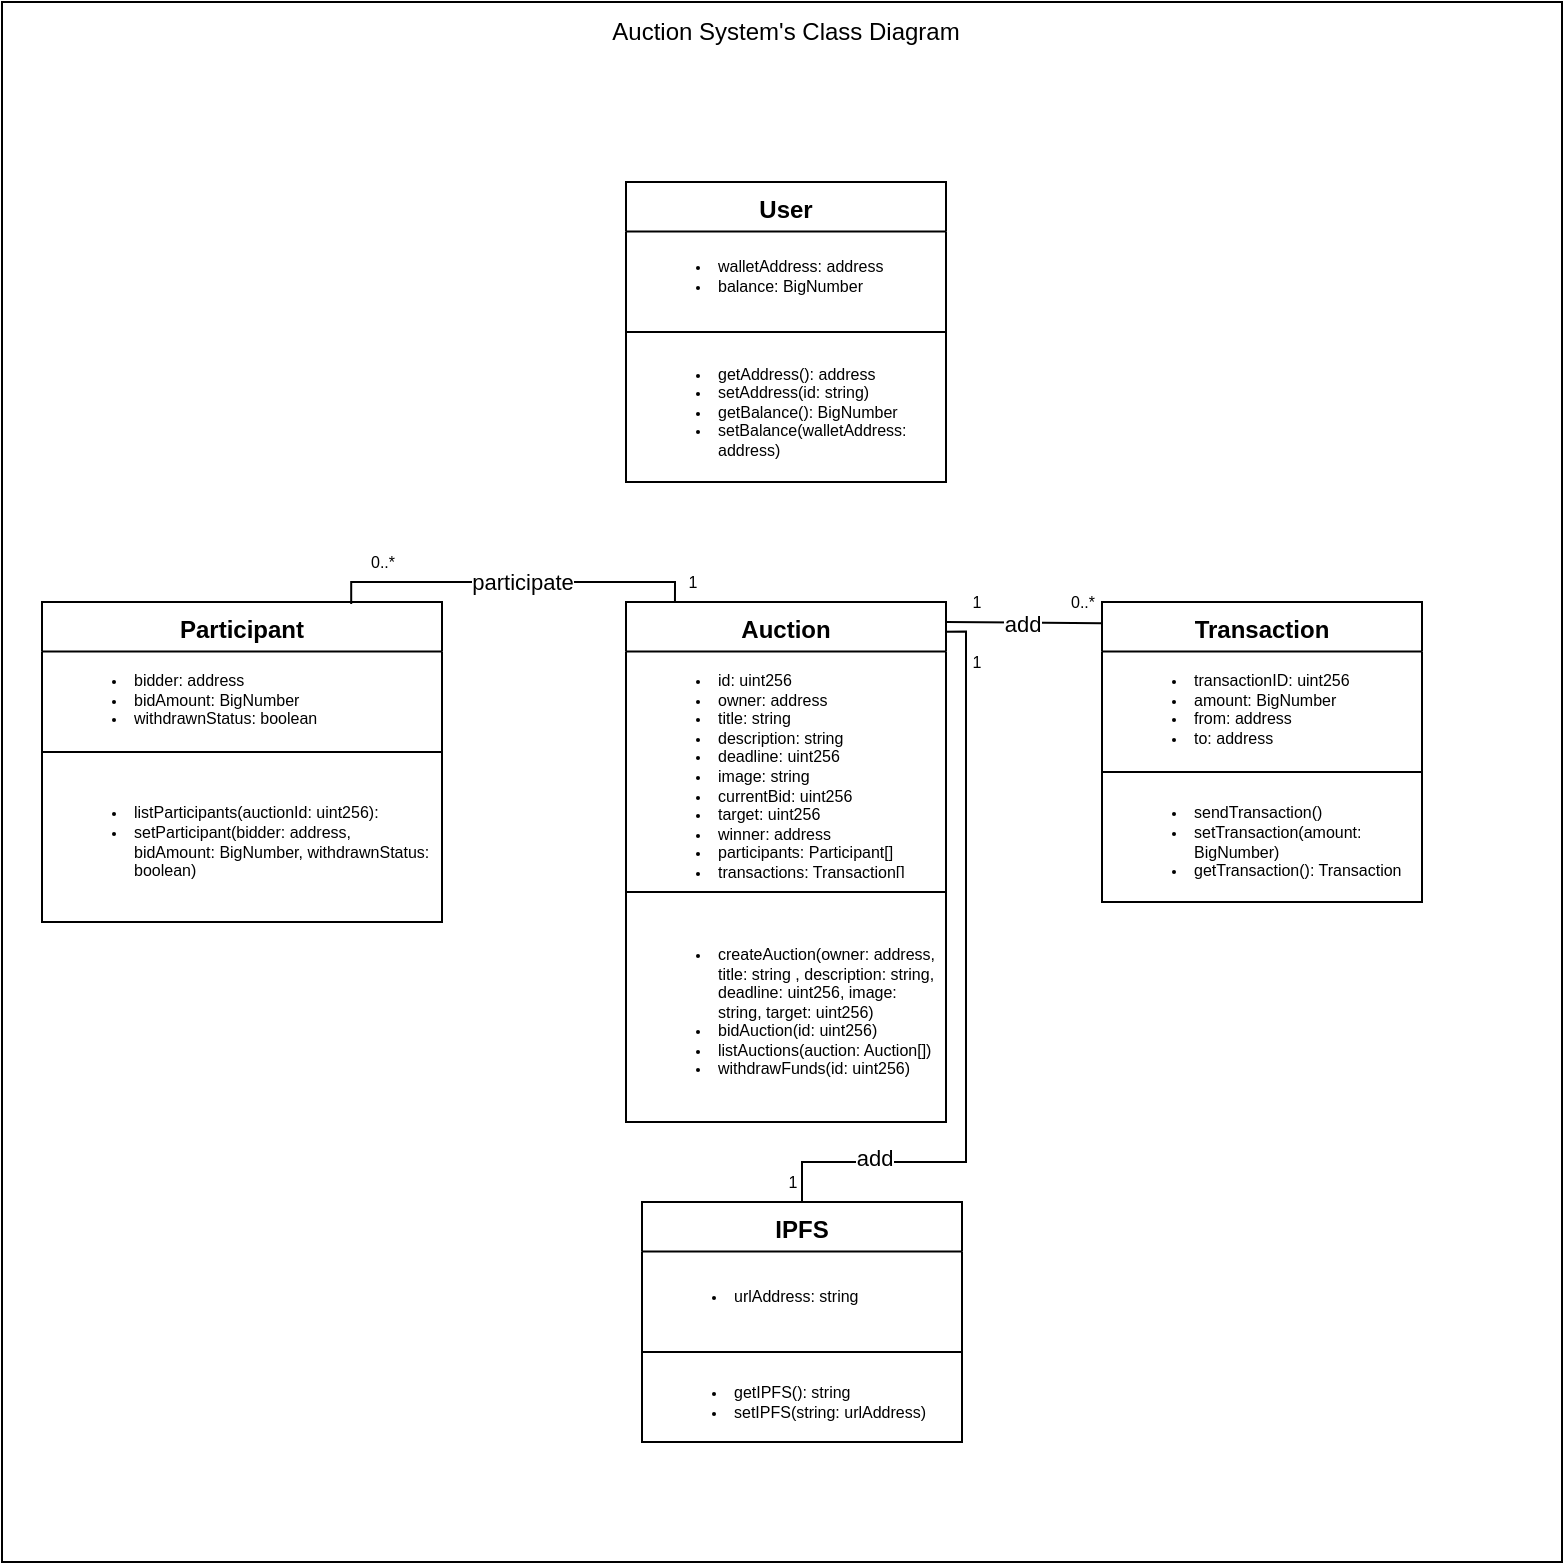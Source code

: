 <mxfile version="21.6.8" type="device">
  <diagram name="Page-1" id="21MIZ4kNVel5ca-O0jeG">
    <mxGraphModel dx="1400" dy="1821" grid="1" gridSize="10" guides="1" tooltips="1" connect="1" arrows="1" fold="1" page="1" pageScale="1" pageWidth="850" pageHeight="1100" math="0" shadow="0">
      <root>
        <mxCell id="0" />
        <mxCell id="1" parent="0" />
        <mxCell id="5_PH_a5DwGtGS8C0S6vh-59" value="" style="whiteSpace=wrap;html=1;aspect=fixed;" vertex="1" parent="1">
          <mxGeometry x="10" y="-400" width="780" height="780" as="geometry" />
        </mxCell>
        <object label="Auction" Title="" Owner="" id="2">
          <mxCell style="swimlane;fontStyle=1;align=center;verticalAlign=top;childLayout=stackLayout;horizontal=1;startSize=24.7;horizontalStack=0;resizeParent=1;resizeParentMax=0;resizeLast=0;collapsible=0;marginBottom=0;whiteSpace=wrap;" parent="1" vertex="1">
            <mxGeometry x="322" y="-100" width="160" height="260.0" as="geometry" />
          </mxCell>
        </object>
        <mxCell id="5_PH_a5DwGtGS8C0S6vh-19" value="&lt;ul&gt;&lt;li&gt;id: uint256&lt;/li&gt;&lt;li&gt;owner: address&lt;/li&gt;&lt;li&gt;title: string&lt;/li&gt;&lt;li&gt;description: string&lt;/li&gt;&lt;li&gt;deadline: uint256&lt;/li&gt;&lt;li&gt;image: string&lt;/li&gt;&lt;li&gt;currentBid: uint256&lt;/li&gt;&lt;li&gt;target: uint256&lt;/li&gt;&lt;li&gt;winner: address&lt;/li&gt;&lt;li&gt;participants: Participant[]&lt;/li&gt;&lt;li&gt;transactions: Transaction[]&lt;/li&gt;&lt;/ul&gt;" style="text;strokeColor=none;fillColor=none;align=left;verticalAlign=middle;spacingLeft=4;spacingRight=4;overflow=hidden;points=[[0,0.5],[1,0.5]];portConstraint=eastwest;rotatable=0;whiteSpace=wrap;html=1;fontSize=8;" vertex="1" parent="2">
          <mxGeometry y="24.7" width="160" height="115.3" as="geometry" />
        </mxCell>
        <mxCell id="3" style="line;strokeWidth=1;fillColor=none;align=left;verticalAlign=middle;spacingTop=-1;spacingLeft=3;spacingRight=3;rotatable=0;labelPosition=right;points=[];portConstraint=eastwest;strokeColor=inherit;whiteSpace=wrap;" parent="2" vertex="1">
          <mxGeometry y="140.0" width="160" height="10" as="geometry" />
        </mxCell>
        <mxCell id="5_PH_a5DwGtGS8C0S6vh-21" value="&lt;ul style=&quot;font-size: 8px;&quot;&gt;&lt;li&gt;&lt;font style=&quot;font-size: 8px;&quot;&gt;createAuction(owner: address, title: string , description: string, deadline: uint256, image: string, target: uint256)&lt;/font&gt;&lt;/li&gt;&lt;li&gt;&lt;font style=&quot;font-size: 8px;&quot;&gt;bidAuction(id: uint256)&lt;/font&gt;&lt;/li&gt;&lt;li&gt;&lt;font style=&quot;font-size: 8px;&quot;&gt;listAuctions(auction: Auction[])&lt;/font&gt;&lt;/li&gt;&lt;li&gt;&lt;font style=&quot;font-size: 8px;&quot;&gt;withdrawFunds(id: uint256)&lt;/font&gt;&lt;/li&gt;&lt;/ul&gt;" style="text;strokeColor=none;fillColor=none;align=left;verticalAlign=middle;spacingLeft=4;spacingRight=4;overflow=hidden;points=[[0,0.5],[1,0.5]];portConstraint=eastwest;rotatable=0;whiteSpace=wrap;html=1;" vertex="1" parent="2">
          <mxGeometry y="150.0" width="160" height="110" as="geometry" />
        </mxCell>
        <object label="Participant" Title="" Owner="" id="5_PH_a5DwGtGS8C0S6vh-24">
          <mxCell style="swimlane;fontStyle=1;align=center;verticalAlign=top;childLayout=stackLayout;horizontal=1;startSize=24.7;horizontalStack=0;resizeParent=1;resizeParentMax=0;resizeLast=0;collapsible=0;marginBottom=0;whiteSpace=wrap;" vertex="1" parent="1">
            <mxGeometry x="30" y="-100" width="200" height="160.0" as="geometry" />
          </mxCell>
        </object>
        <mxCell id="5_PH_a5DwGtGS8C0S6vh-25" value="&lt;ul&gt;&lt;li style=&quot;border-color: var(--border-color);&quot;&gt;&lt;font style=&quot;border-color: var(--border-color);&quot;&gt;bidder: address&lt;/font&gt;&lt;/li&gt;&lt;li style=&quot;border-color: var(--border-color);&quot;&gt;&lt;font style=&quot;border-color: var(--border-color);&quot;&gt;bidAmount: BigNumber&lt;/font&gt;&lt;/li&gt;&lt;li style=&quot;border-color: var(--border-color);&quot;&gt;&lt;font style=&quot;border-color: var(--border-color);&quot;&gt;withdrawnStatus: boolean&lt;/font&gt;&lt;/li&gt;&lt;/ul&gt;" style="text;strokeColor=none;fillColor=none;align=left;verticalAlign=middle;spacingLeft=4;spacingRight=4;overflow=hidden;points=[[0,0.5],[1,0.5]];portConstraint=eastwest;rotatable=0;whiteSpace=wrap;html=1;fontSize=8;" vertex="1" parent="5_PH_a5DwGtGS8C0S6vh-24">
          <mxGeometry y="24.7" width="200" height="45.3" as="geometry" />
        </mxCell>
        <mxCell id="5_PH_a5DwGtGS8C0S6vh-26" style="line;strokeWidth=1;fillColor=none;align=left;verticalAlign=middle;spacingTop=-1;spacingLeft=3;spacingRight=3;rotatable=0;labelPosition=right;points=[];portConstraint=eastwest;strokeColor=inherit;whiteSpace=wrap;" vertex="1" parent="5_PH_a5DwGtGS8C0S6vh-24">
          <mxGeometry y="70.0" width="200" height="10" as="geometry" />
        </mxCell>
        <mxCell id="5_PH_a5DwGtGS8C0S6vh-27" value="&lt;ul style=&quot;font-size: 8px;&quot;&gt;&lt;li&gt;listParticipants(auctionId: uint256):&amp;nbsp;&lt;/li&gt;&lt;li&gt;setParticipant(bidder: address, bidAmount: BigNumber, withdrawnStatus: boolean)&lt;/li&gt;&lt;/ul&gt;" style="text;strokeColor=none;fillColor=none;align=left;verticalAlign=middle;spacingLeft=4;spacingRight=4;overflow=hidden;points=[[0,0.5],[1,0.5]];portConstraint=eastwest;rotatable=0;whiteSpace=wrap;html=1;" vertex="1" parent="5_PH_a5DwGtGS8C0S6vh-24">
          <mxGeometry y="80.0" width="200" height="80" as="geometry" />
        </mxCell>
        <object label="User" Title="" Owner="" id="5_PH_a5DwGtGS8C0S6vh-28">
          <mxCell style="swimlane;fontStyle=1;align=center;verticalAlign=top;childLayout=stackLayout;horizontal=1;startSize=24.7;horizontalStack=0;resizeParent=1;resizeParentMax=0;resizeLast=0;collapsible=0;marginBottom=0;whiteSpace=wrap;" vertex="1" parent="1">
            <mxGeometry x="322" y="-310" width="160" height="150.0" as="geometry" />
          </mxCell>
        </object>
        <mxCell id="5_PH_a5DwGtGS8C0S6vh-29" value="&lt;ul&gt;&lt;li&gt;walletAddress: address&lt;/li&gt;&lt;li&gt;balance: BigNumber&lt;/li&gt;&lt;/ul&gt;" style="text;strokeColor=none;fillColor=none;align=left;verticalAlign=middle;spacingLeft=4;spacingRight=4;overflow=hidden;points=[[0,0.5],[1,0.5]];portConstraint=eastwest;rotatable=0;whiteSpace=wrap;html=1;fontSize=8;" vertex="1" parent="5_PH_a5DwGtGS8C0S6vh-28">
          <mxGeometry y="24.7" width="160" height="45.3" as="geometry" />
        </mxCell>
        <mxCell id="5_PH_a5DwGtGS8C0S6vh-30" style="line;strokeWidth=1;fillColor=none;align=left;verticalAlign=middle;spacingTop=-1;spacingLeft=3;spacingRight=3;rotatable=0;labelPosition=right;points=[];portConstraint=eastwest;strokeColor=inherit;whiteSpace=wrap;" vertex="1" parent="5_PH_a5DwGtGS8C0S6vh-28">
          <mxGeometry y="70.0" width="160" height="10" as="geometry" />
        </mxCell>
        <mxCell id="5_PH_a5DwGtGS8C0S6vh-31" value="&lt;ul style=&quot;font-size: 8px;&quot;&gt;&lt;li&gt;getAddress(): address&lt;/li&gt;&lt;li&gt;setAddress(id: string)&lt;/li&gt;&lt;li&gt;getBalance(): BigNumber&lt;/li&gt;&lt;li&gt;setBalance(walletAddress: address)&lt;/li&gt;&lt;/ul&gt;" style="text;strokeColor=none;fillColor=none;align=left;verticalAlign=middle;spacingLeft=4;spacingRight=4;overflow=hidden;points=[[0,0.5],[1,0.5]];portConstraint=eastwest;rotatable=0;whiteSpace=wrap;html=1;" vertex="1" parent="5_PH_a5DwGtGS8C0S6vh-28">
          <mxGeometry y="80.0" width="160" height="70" as="geometry" />
        </mxCell>
        <object label="IPFS" Title="" Owner="" id="5_PH_a5DwGtGS8C0S6vh-32">
          <mxCell style="swimlane;fontStyle=1;align=center;verticalAlign=top;childLayout=stackLayout;horizontal=1;startSize=24.7;horizontalStack=0;resizeParent=1;resizeParentMax=0;resizeLast=0;collapsible=0;marginBottom=0;whiteSpace=wrap;" vertex="1" parent="1">
            <mxGeometry x="330" y="200" width="160" height="120.0" as="geometry" />
          </mxCell>
        </object>
        <mxCell id="5_PH_a5DwGtGS8C0S6vh-33" value="&lt;ul&gt;&lt;li&gt;urlAddress: string&lt;/li&gt;&lt;/ul&gt;" style="text;strokeColor=none;fillColor=none;align=left;verticalAlign=middle;spacingLeft=4;spacingRight=4;overflow=hidden;points=[[0,0.5],[1,0.5]];portConstraint=eastwest;rotatable=0;whiteSpace=wrap;html=1;fontSize=8;" vertex="1" parent="5_PH_a5DwGtGS8C0S6vh-32">
          <mxGeometry y="24.7" width="160" height="45.3" as="geometry" />
        </mxCell>
        <mxCell id="5_PH_a5DwGtGS8C0S6vh-34" style="line;strokeWidth=1;fillColor=none;align=left;verticalAlign=middle;spacingTop=-1;spacingLeft=3;spacingRight=3;rotatable=0;labelPosition=right;points=[];portConstraint=eastwest;strokeColor=inherit;whiteSpace=wrap;" vertex="1" parent="5_PH_a5DwGtGS8C0S6vh-32">
          <mxGeometry y="70.0" width="160" height="10" as="geometry" />
        </mxCell>
        <mxCell id="5_PH_a5DwGtGS8C0S6vh-35" value="&lt;ul style=&quot;font-size: 8px;&quot;&gt;&lt;li&gt;getIPFS(): string&lt;/li&gt;&lt;li&gt;setIPFS(string: urlAddress)&lt;/li&gt;&lt;/ul&gt;" style="text;strokeColor=none;fillColor=none;align=left;verticalAlign=middle;spacingLeft=4;spacingRight=4;overflow=hidden;points=[[0,0.5],[1,0.5]];portConstraint=eastwest;rotatable=0;whiteSpace=wrap;html=1;" vertex="1" parent="5_PH_a5DwGtGS8C0S6vh-32">
          <mxGeometry y="80.0" width="160" height="40" as="geometry" />
        </mxCell>
        <object label="Transaction" Title="" Owner="" id="5_PH_a5DwGtGS8C0S6vh-36">
          <mxCell style="swimlane;fontStyle=1;align=center;verticalAlign=top;childLayout=stackLayout;horizontal=1;startSize=24.7;horizontalStack=0;resizeParent=1;resizeParentMax=0;resizeLast=0;collapsible=0;marginBottom=0;whiteSpace=wrap;" vertex="1" parent="1">
            <mxGeometry x="560" y="-100" width="160" height="150.0" as="geometry" />
          </mxCell>
        </object>
        <mxCell id="5_PH_a5DwGtGS8C0S6vh-37" value="&lt;ul&gt;&lt;li&gt;transactionID: uint256&lt;/li&gt;&lt;li&gt;amount: BigNumber&lt;/li&gt;&lt;li&gt;from: address&lt;/li&gt;&lt;li&gt;to: address&lt;/li&gt;&lt;/ul&gt;" style="text;strokeColor=none;fillColor=none;align=left;verticalAlign=middle;spacingLeft=4;spacingRight=4;overflow=hidden;points=[[0,0.5],[1,0.5]];portConstraint=eastwest;rotatable=0;whiteSpace=wrap;html=1;fontSize=8;" vertex="1" parent="5_PH_a5DwGtGS8C0S6vh-36">
          <mxGeometry y="24.7" width="160" height="55.3" as="geometry" />
        </mxCell>
        <mxCell id="5_PH_a5DwGtGS8C0S6vh-38" style="line;strokeWidth=1;fillColor=none;align=left;verticalAlign=middle;spacingTop=-1;spacingLeft=3;spacingRight=3;rotatable=0;labelPosition=right;points=[];portConstraint=eastwest;strokeColor=inherit;whiteSpace=wrap;" vertex="1" parent="5_PH_a5DwGtGS8C0S6vh-36">
          <mxGeometry y="80.0" width="160" height="10" as="geometry" />
        </mxCell>
        <mxCell id="5_PH_a5DwGtGS8C0S6vh-39" value="&lt;ul style=&quot;font-size: 8px;&quot;&gt;&lt;li&gt;sendTransaction()&lt;/li&gt;&lt;li&gt;setTransaction(amount: BigNumber)&lt;/li&gt;&lt;li&gt;getTransaction(): Transaction&lt;/li&gt;&lt;/ul&gt;" style="text;strokeColor=none;fillColor=none;align=left;verticalAlign=middle;spacingLeft=4;spacingRight=4;overflow=hidden;points=[[0,0.5],[1,0.5]];portConstraint=eastwest;rotatable=0;whiteSpace=wrap;html=1;" vertex="1" parent="5_PH_a5DwGtGS8C0S6vh-36">
          <mxGeometry y="90.0" width="160" height="60" as="geometry" />
        </mxCell>
        <mxCell id="5_PH_a5DwGtGS8C0S6vh-42" value="" style="endArrow=none;html=1;rounded=0;entryX=0.153;entryY=-0.001;entryDx=0;entryDy=0;entryPerimeter=0;exitX=0.773;exitY=0.006;exitDx=0;exitDy=0;exitPerimeter=0;edgeStyle=orthogonalEdgeStyle;" edge="1" parent="1" source="5_PH_a5DwGtGS8C0S6vh-24" target="2">
          <mxGeometry width="50" height="50" relative="1" as="geometry">
            <mxPoint x="330" y="30" as="sourcePoint" />
            <mxPoint x="380" y="-20" as="targetPoint" />
          </mxGeometry>
        </mxCell>
        <mxCell id="5_PH_a5DwGtGS8C0S6vh-56" value="participate" style="edgeLabel;html=1;align=center;verticalAlign=middle;resizable=0;points=[];" vertex="1" connectable="0" parent="5_PH_a5DwGtGS8C0S6vh-42">
          <mxGeometry x="-0.137" y="-1" relative="1" as="geometry">
            <mxPoint x="17" y="-1" as="offset" />
          </mxGeometry>
        </mxCell>
        <mxCell id="5_PH_a5DwGtGS8C0S6vh-44" value="0..*" style="text;html=1;align=center;verticalAlign=middle;resizable=0;points=[];autosize=1;strokeColor=none;fillColor=none;fontSize=8;" vertex="1" parent="1">
          <mxGeometry x="180" y="-130" width="40" height="20" as="geometry" />
        </mxCell>
        <mxCell id="5_PH_a5DwGtGS8C0S6vh-45" value="1" style="text;html=1;align=center;verticalAlign=middle;resizable=0;points=[];autosize=1;strokeColor=none;fillColor=none;fontSize=8;" vertex="1" parent="1">
          <mxGeometry x="340" y="-120" width="30" height="20" as="geometry" />
        </mxCell>
        <mxCell id="5_PH_a5DwGtGS8C0S6vh-46" value="" style="endArrow=none;html=1;rounded=0;edgeStyle=orthogonalEdgeStyle;entryX=0.998;entryY=0.057;entryDx=0;entryDy=0;entryPerimeter=0;" edge="1" parent="1" source="5_PH_a5DwGtGS8C0S6vh-32" target="2">
          <mxGeometry width="50" height="50" relative="1" as="geometry">
            <mxPoint x="310" y="110" as="sourcePoint" />
            <mxPoint x="360" y="60" as="targetPoint" />
          </mxGeometry>
        </mxCell>
        <mxCell id="5_PH_a5DwGtGS8C0S6vh-57" value="add" style="edgeLabel;html=1;align=center;verticalAlign=middle;resizable=0;points=[];" vertex="1" connectable="0" parent="5_PH_a5DwGtGS8C0S6vh-46">
          <mxGeometry x="-0.707" y="2" relative="1" as="geometry">
            <mxPoint as="offset" />
          </mxGeometry>
        </mxCell>
        <mxCell id="5_PH_a5DwGtGS8C0S6vh-47" value="1" style="text;html=1;align=center;verticalAlign=middle;resizable=0;points=[];autosize=1;strokeColor=none;fillColor=none;fontSize=8;" vertex="1" parent="1">
          <mxGeometry x="482" y="-80" width="30" height="20" as="geometry" />
        </mxCell>
        <mxCell id="5_PH_a5DwGtGS8C0S6vh-48" value="1" style="text;html=1;align=center;verticalAlign=middle;resizable=0;points=[];autosize=1;strokeColor=none;fillColor=none;fontSize=8;" vertex="1" parent="1">
          <mxGeometry x="390" y="180" width="30" height="20" as="geometry" />
        </mxCell>
        <mxCell id="5_PH_a5DwGtGS8C0S6vh-50" value="" style="endArrow=none;html=1;rounded=0;entryX=-0.001;entryY=0.071;entryDx=0;entryDy=0;entryPerimeter=0;" edge="1" parent="1" target="5_PH_a5DwGtGS8C0S6vh-36">
          <mxGeometry width="50" height="50" relative="1" as="geometry">
            <mxPoint x="482" y="-90" as="sourcePoint" />
            <mxPoint x="532" y="-140" as="targetPoint" />
          </mxGeometry>
        </mxCell>
        <mxCell id="5_PH_a5DwGtGS8C0S6vh-58" value="add" style="edgeLabel;html=1;align=center;verticalAlign=middle;resizable=0;points=[];" vertex="1" connectable="0" parent="5_PH_a5DwGtGS8C0S6vh-50">
          <mxGeometry x="-0.122" y="-1" relative="1" as="geometry">
            <mxPoint x="4" y="-1" as="offset" />
          </mxGeometry>
        </mxCell>
        <mxCell id="5_PH_a5DwGtGS8C0S6vh-52" value="1" style="text;html=1;align=center;verticalAlign=middle;resizable=0;points=[];autosize=1;strokeColor=none;fillColor=none;fontSize=8;" vertex="1" parent="1">
          <mxGeometry x="482" y="-110" width="30" height="20" as="geometry" />
        </mxCell>
        <mxCell id="5_PH_a5DwGtGS8C0S6vh-53" value="0..*" style="text;html=1;align=center;verticalAlign=middle;resizable=0;points=[];autosize=1;strokeColor=none;fillColor=none;fontSize=8;" vertex="1" parent="1">
          <mxGeometry x="530" y="-110" width="40" height="20" as="geometry" />
        </mxCell>
        <mxCell id="5_PH_a5DwGtGS8C0S6vh-62" value="Auction System&#39;s Class Diagram" style="text;html=1;strokeColor=none;fillColor=none;align=center;verticalAlign=middle;whiteSpace=wrap;rounded=0;" vertex="1" parent="1">
          <mxGeometry x="308" y="-400" width="188" height="30" as="geometry" />
        </mxCell>
      </root>
    </mxGraphModel>
  </diagram>
</mxfile>
